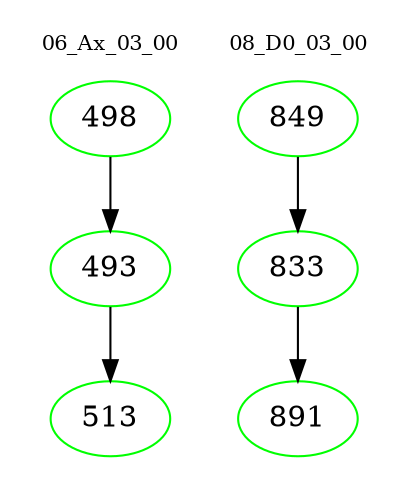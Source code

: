 digraph{
subgraph cluster_0 {
color = white
label = "06_Ax_03_00";
fontsize=10;
T0_498 [label="498", color="green"]
T0_498 -> T0_493 [color="black"]
T0_493 [label="493", color="green"]
T0_493 -> T0_513 [color="black"]
T0_513 [label="513", color="green"]
}
subgraph cluster_1 {
color = white
label = "08_D0_03_00";
fontsize=10;
T1_849 [label="849", color="green"]
T1_849 -> T1_833 [color="black"]
T1_833 [label="833", color="green"]
T1_833 -> T1_891 [color="black"]
T1_891 [label="891", color="green"]
}
}
